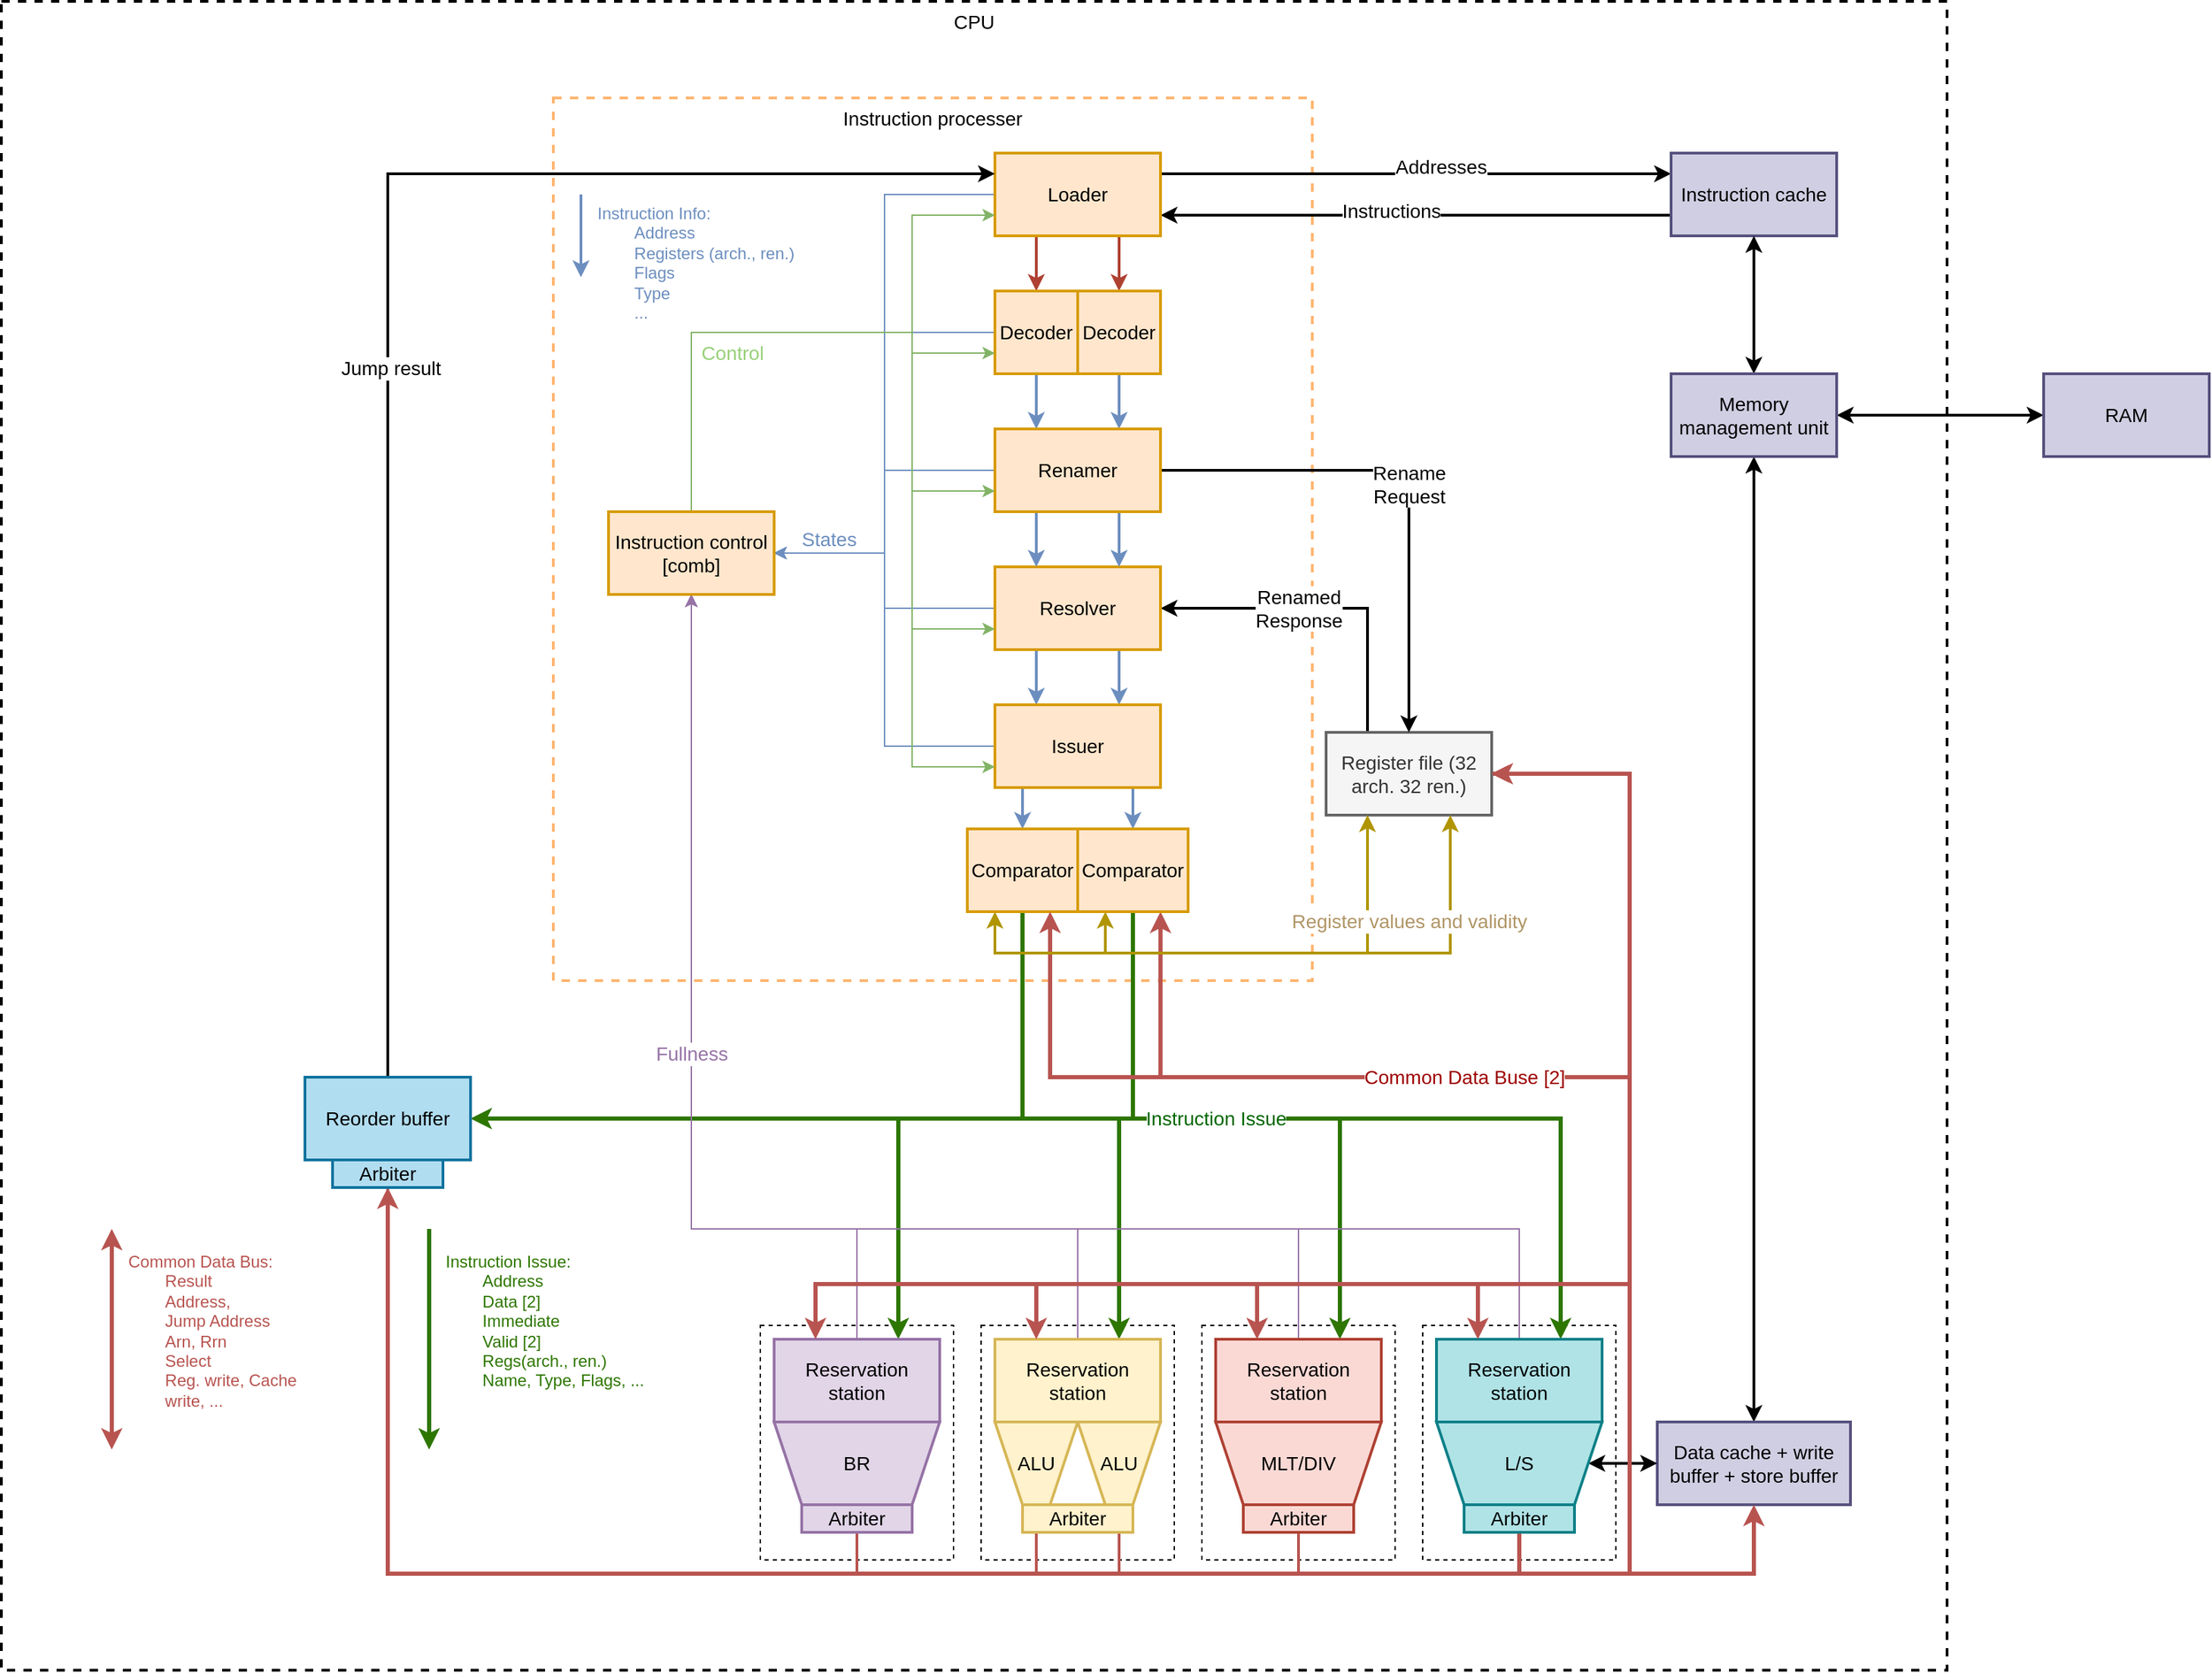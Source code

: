 <mxfile version="24.7.17">
  <diagram name="Page-1" id="jCOoQlf_-H1OvfI_m8Ck">
    <mxGraphModel dx="3203" dy="2453" grid="1" gridSize="10" guides="1" tooltips="1" connect="1" arrows="1" fold="1" page="1" pageScale="1" pageWidth="850" pageHeight="1100" math="0" shadow="0">
      <root>
        <mxCell id="0" />
        <mxCell id="1" parent="0" />
        <mxCell id="X1CAZrHg3oSwuM8D-R19-3" value="CPU" style="rounded=0;whiteSpace=wrap;html=1;dashed=1;verticalAlign=top;align=center;horizontal=1;fontSize=14;fontStyle=0;movable=0;resizable=0;rotatable=0;deletable=0;editable=0;locked=1;connectable=0;strokeWidth=2;" parent="1" vertex="1">
          <mxGeometry x="-400" y="-50" width="1410" height="1210" as="geometry" />
        </mxCell>
        <mxCell id="Q_FoPeRNUOorXx9U4-rW-7" style="edgeStyle=orthogonalEdgeStyle;rounded=0;orthogonalLoop=1;jettySize=auto;html=1;exitX=0;exitY=0.75;exitDx=0;exitDy=0;entryX=1;entryY=0.75;entryDx=0;entryDy=0;fontSize=14;strokeWidth=2;" parent="1" source="Q_FoPeRNUOorXx9U4-rW-1" target="Q_FoPeRNUOorXx9U4-rW-2" edge="1">
          <mxGeometry relative="1" as="geometry" />
        </mxCell>
        <mxCell id="X1CAZrHg3oSwuM8D-R19-1" value="&lt;font style=&quot;font-size: 14px;&quot;&gt;Instructions&lt;/font&gt;" style="edgeLabel;html=1;align=center;verticalAlign=middle;resizable=0;points=[];" parent="Q_FoPeRNUOorXx9U4-rW-7" vertex="1" connectable="0">
          <mxGeometry x="0.15" y="-3" relative="1" as="geometry">
            <mxPoint x="9" as="offset" />
          </mxGeometry>
        </mxCell>
        <mxCell id="z0uz1GrBiMd9gZm8dgzP-21" value="" style="rounded=0;whiteSpace=wrap;html=1;fillColor=none;dashed=1;verticalAlign=bottom;align=center;horizontal=1;fontSize=14;fontStyle=0;" parent="1" vertex="1">
          <mxGeometry x="630" y="910" width="140" height="170" as="geometry" />
        </mxCell>
        <mxCell id="z0uz1GrBiMd9gZm8dgzP-20" value="" style="rounded=0;whiteSpace=wrap;html=1;fillColor=none;dashed=1;verticalAlign=bottom;align=center;horizontal=1;fontSize=14;fontStyle=0;" parent="1" vertex="1">
          <mxGeometry x="470" y="910" width="140" height="170" as="geometry" />
        </mxCell>
        <mxCell id="z0uz1GrBiMd9gZm8dgzP-19" value="" style="rounded=0;whiteSpace=wrap;html=1;fillColor=none;dashed=1;verticalAlign=bottom;align=center;horizontal=1;fontSize=14;fontStyle=0;" parent="1" vertex="1">
          <mxGeometry x="310" y="910" width="140" height="170" as="geometry" />
        </mxCell>
        <mxCell id="z0uz1GrBiMd9gZm8dgzP-17" value="" style="rounded=0;whiteSpace=wrap;html=1;fillColor=none;dashed=1;verticalAlign=bottom;align=center;horizontal=1;fontSize=14;fontStyle=0;" parent="1" vertex="1">
          <mxGeometry x="150" y="910" width="140" height="170" as="geometry" />
        </mxCell>
        <mxCell id="f3FpyE6ONrH-SxPNR19--1" value="Instruction processer" style="rounded=0;whiteSpace=wrap;html=1;fillColor=none;dashed=1;verticalAlign=top;align=center;horizontal=1;fontSize=14;fontStyle=0;movable=1;resizable=1;rotatable=1;deletable=1;editable=1;locked=0;connectable=1;strokeWidth=2;strokeColor=#FFB570;" parent="1" vertex="1">
          <mxGeometry y="20" width="550" height="640" as="geometry" />
        </mxCell>
        <mxCell id="Q_FoPeRNUOorXx9U4-rW-6" style="edgeStyle=orthogonalEdgeStyle;rounded=0;orthogonalLoop=1;jettySize=auto;html=1;exitX=0;exitY=0.25;exitDx=0;exitDy=0;entryX=1;entryY=0.25;entryDx=0;entryDy=0;fontSize=14;strokeWidth=2;startArrow=classic;startFill=1;endArrow=none;endFill=0;" parent="1" source="Q_FoPeRNUOorXx9U4-rW-1" target="Q_FoPeRNUOorXx9U4-rW-2" edge="1">
          <mxGeometry relative="1" as="geometry" />
        </mxCell>
        <mxCell id="z0uz1GrBiMd9gZm8dgzP-27" value="&lt;font style=&quot;font-size: 14px;&quot;&gt;Addresses&lt;br&gt;&lt;/font&gt;" style="edgeLabel;html=1;align=center;verticalAlign=middle;resizable=0;points=[];rotation=0;" parent="Q_FoPeRNUOorXx9U4-rW-6" vertex="1" connectable="0">
          <mxGeometry x="-0.139" y="-3" relative="1" as="geometry">
            <mxPoint x="-8" y="-2" as="offset" />
          </mxGeometry>
        </mxCell>
        <mxCell id="Q_FoPeRNUOorXx9U4-rW-1" value="Instruction cache" style="rounded=0;whiteSpace=wrap;html=1;fontSize=14;strokeWidth=2;fillColor=#d0cee2;strokeColor=#56517e;" parent="1" vertex="1">
          <mxGeometry x="810" y="60" width="120" height="60" as="geometry" />
        </mxCell>
        <mxCell id="Q_FoPeRNUOorXx9U4-rW-8" style="edgeStyle=orthogonalEdgeStyle;rounded=0;orthogonalLoop=1;jettySize=auto;html=1;exitX=0.25;exitY=1;exitDx=0;exitDy=0;entryX=0.5;entryY=0;entryDx=0;entryDy=0;fontSize=14;strokeWidth=2;fillColor=#fad9d5;strokeColor=#ae4132;" parent="1" source="Q_FoPeRNUOorXx9U4-rW-2" target="Q_FoPeRNUOorXx9U4-rW-4" edge="1">
          <mxGeometry relative="1" as="geometry" />
        </mxCell>
        <mxCell id="Q_FoPeRNUOorXx9U4-rW-9" style="edgeStyle=orthogonalEdgeStyle;rounded=0;orthogonalLoop=1;jettySize=auto;html=1;exitX=0.75;exitY=1;exitDx=0;exitDy=0;entryX=0.5;entryY=0;entryDx=0;entryDy=0;fontSize=14;strokeWidth=2;fillColor=#fad9d5;strokeColor=#ae4132;" parent="1" source="Q_FoPeRNUOorXx9U4-rW-2" target="z0uz1GrBiMd9gZm8dgzP-1" edge="1">
          <mxGeometry relative="1" as="geometry" />
        </mxCell>
        <mxCell id="JZWySIUk3ioKt5Emcw-b-35" style="edgeStyle=orthogonalEdgeStyle;rounded=0;orthogonalLoop=1;jettySize=auto;html=1;exitX=0;exitY=0.5;exitDx=0;exitDy=0;entryX=1;entryY=0.5;entryDx=0;entryDy=0;fillColor=#dae8fc;strokeColor=#6c8ebf;" parent="1" source="Q_FoPeRNUOorXx9U4-rW-2" target="JZWySIUk3ioKt5Emcw-b-28" edge="1">
          <mxGeometry relative="1" as="geometry" />
        </mxCell>
        <mxCell id="Q_FoPeRNUOorXx9U4-rW-2" value="Loader" style="rounded=0;whiteSpace=wrap;html=1;fontSize=14;strokeWidth=2;fillColor=#ffe6cc;strokeColor=#d79b00;" parent="1" vertex="1">
          <mxGeometry x="320" y="60" width="120" height="60" as="geometry" />
        </mxCell>
        <mxCell id="z0uz1GrBiMd9gZm8dgzP-5" style="edgeStyle=orthogonalEdgeStyle;rounded=0;orthogonalLoop=1;jettySize=auto;html=1;exitX=1;exitY=0.5;exitDx=0;exitDy=0;entryX=0.75;entryY=1;entryDx=0;entryDy=0;fillColor=#f8cecc;strokeColor=#b85450;strokeWidth=3;" parent="1" source="Q_FoPeRNUOorXx9U4-rW-3" target="z0uz1GrBiMd9gZm8dgzP-2" edge="1">
          <mxGeometry relative="1" as="geometry">
            <Array as="points">
              <mxPoint x="780" y="510" />
              <mxPoint x="780" y="730" />
              <mxPoint x="440" y="730" />
            </Array>
          </mxGeometry>
        </mxCell>
        <mxCell id="emWQ40Shi8Dowq3C1I2y-4" style="edgeStyle=orthogonalEdgeStyle;rounded=0;orthogonalLoop=1;jettySize=auto;html=1;exitX=0.25;exitY=0;exitDx=0;exitDy=0;entryX=1;entryY=0.5;entryDx=0;entryDy=0;strokeWidth=2;" parent="1" source="Q_FoPeRNUOorXx9U4-rW-3" target="Q_FoPeRNUOorXx9U4-rW-5" edge="1">
          <mxGeometry relative="1" as="geometry" />
        </mxCell>
        <mxCell id="emWQ40Shi8Dowq3C1I2y-6" value="&lt;font style=&quot;font-size: 14px;&quot;&gt;Renamed&lt;/font&gt;&lt;div&gt;&lt;font style=&quot;font-size: 14px;&quot;&gt;Response&lt;/font&gt;&lt;/div&gt;" style="edgeLabel;html=1;align=center;verticalAlign=middle;resizable=0;points=[];" parent="emWQ40Shi8Dowq3C1I2y-4" vertex="1" connectable="0">
          <mxGeometry x="0.15" y="-4" relative="1" as="geometry">
            <mxPoint x="-2" y="4" as="offset" />
          </mxGeometry>
        </mxCell>
        <mxCell id="Q_FoPeRNUOorXx9U4-rW-3" value="Register file (32 arch. 32 ren.)" style="rounded=0;whiteSpace=wrap;html=1;fontSize=14;strokeWidth=2;fillColor=#f5f5f5;fontColor=#333333;strokeColor=#666666;" parent="1" vertex="1">
          <mxGeometry x="560" y="480" width="120" height="60" as="geometry" />
        </mxCell>
        <mxCell id="Q_FoPeRNUOorXx9U4-rW-10" style="edgeStyle=orthogonalEdgeStyle;rounded=0;orthogonalLoop=1;jettySize=auto;html=1;exitX=0.5;exitY=1;exitDx=0;exitDy=0;entryX=0.25;entryY=0;entryDx=0;entryDy=0;fontSize=14;strokeWidth=2;fillColor=#dae8fc;strokeColor=#6c8ebf;" parent="1" source="Q_FoPeRNUOorXx9U4-rW-4" target="emWQ40Shi8Dowq3C1I2y-1" edge="1">
          <mxGeometry relative="1" as="geometry" />
        </mxCell>
        <mxCell id="Q_FoPeRNUOorXx9U4-rW-11" style="edgeStyle=orthogonalEdgeStyle;rounded=0;orthogonalLoop=1;jettySize=auto;html=1;exitX=0.5;exitY=1;exitDx=0;exitDy=0;entryX=0.75;entryY=0;entryDx=0;entryDy=0;fontSize=14;strokeWidth=2;fillColor=#dae8fc;strokeColor=#6c8ebf;" parent="1" source="z0uz1GrBiMd9gZm8dgzP-1" target="emWQ40Shi8Dowq3C1I2y-1" edge="1">
          <mxGeometry relative="1" as="geometry" />
        </mxCell>
        <mxCell id="JZWySIUk3ioKt5Emcw-b-34" style="edgeStyle=orthogonalEdgeStyle;rounded=0;orthogonalLoop=1;jettySize=auto;html=1;exitX=0;exitY=0.5;exitDx=0;exitDy=0;entryX=1;entryY=0.5;entryDx=0;entryDy=0;fillColor=#dae8fc;strokeColor=#6c8ebf;" parent="1" source="Q_FoPeRNUOorXx9U4-rW-4" target="JZWySIUk3ioKt5Emcw-b-28" edge="1">
          <mxGeometry relative="1" as="geometry" />
        </mxCell>
        <mxCell id="Q_FoPeRNUOorXx9U4-rW-4" value="Decoder" style="rounded=0;whiteSpace=wrap;html=1;fontSize=14;strokeWidth=2;fillColor=#ffe6cc;strokeColor=#d79b00;" parent="1" vertex="1">
          <mxGeometry x="320" y="160" width="60" height="60" as="geometry" />
        </mxCell>
        <mxCell id="Q_FoPeRNUOorXx9U4-rW-13" style="edgeStyle=orthogonalEdgeStyle;rounded=0;orthogonalLoop=1;jettySize=auto;html=1;exitX=0.25;exitY=1;exitDx=0;exitDy=0;entryX=0.25;entryY=0;entryDx=0;entryDy=0;fontSize=14;strokeWidth=2;fillColor=#dae8fc;strokeColor=#6c8ebf;" parent="1" source="Q_FoPeRNUOorXx9U4-rW-5" target="Q_FoPeRNUOorXx9U4-rW-12" edge="1">
          <mxGeometry relative="1" as="geometry" />
        </mxCell>
        <mxCell id="Q_FoPeRNUOorXx9U4-rW-14" style="edgeStyle=orthogonalEdgeStyle;rounded=0;orthogonalLoop=1;jettySize=auto;html=1;exitX=0.75;exitY=1;exitDx=0;exitDy=0;entryX=0.75;entryY=0;entryDx=0;entryDy=0;fontSize=14;strokeWidth=2;fillColor=#dae8fc;strokeColor=#6c8ebf;" parent="1" source="Q_FoPeRNUOorXx9U4-rW-5" target="Q_FoPeRNUOorXx9U4-rW-12" edge="1">
          <mxGeometry relative="1" as="geometry" />
        </mxCell>
        <mxCell id="Q_FoPeRNUOorXx9U4-rW-17" value="Rename&lt;div&gt;Request&lt;/div&gt;" style="edgeStyle=orthogonalEdgeStyle;rounded=0;orthogonalLoop=1;jettySize=auto;html=1;exitX=1;exitY=0.5;exitDx=0;exitDy=0;entryX=0.5;entryY=0;entryDx=0;entryDy=0;startArrow=none;startFill=0;fontSize=14;strokeWidth=2;" parent="1" source="emWQ40Shi8Dowq3C1I2y-1" target="Q_FoPeRNUOorXx9U4-rW-3" edge="1">
          <mxGeometry x="0.027" relative="1" as="geometry">
            <Array as="points">
              <mxPoint x="620" y="290" />
            </Array>
            <mxPoint as="offset" />
          </mxGeometry>
        </mxCell>
        <mxCell id="JZWySIUk3ioKt5Emcw-b-32" style="edgeStyle=orthogonalEdgeStyle;rounded=0;orthogonalLoop=1;jettySize=auto;html=1;exitX=0;exitY=0.5;exitDx=0;exitDy=0;fillColor=#dae8fc;strokeColor=#6c8ebf;" parent="1" source="Q_FoPeRNUOorXx9U4-rW-5" target="JZWySIUk3ioKt5Emcw-b-28" edge="1">
          <mxGeometry relative="1" as="geometry" />
        </mxCell>
        <mxCell id="Q_FoPeRNUOorXx9U4-rW-5" value="Resolver" style="rounded=0;whiteSpace=wrap;html=1;fontSize=14;strokeWidth=2;fillColor=#ffe6cc;strokeColor=#d79b00;" parent="1" vertex="1">
          <mxGeometry x="320" y="360" width="120" height="60" as="geometry" />
        </mxCell>
        <mxCell id="Q_FoPeRNUOorXx9U4-rW-66" value="" style="edgeStyle=orthogonalEdgeStyle;rounded=0;orthogonalLoop=1;jettySize=auto;html=1;exitX=0.5;exitY=1;exitDx=0;exitDy=0;entryX=1;entryY=0.5;entryDx=0;entryDy=0;fontSize=14;fillColor=#60a917;strokeColor=#2D7600;strokeWidth=3;" parent="1" source="z0uz1GrBiMd9gZm8dgzP-2" target="Q_FoPeRNUOorXx9U4-rW-54" edge="1">
          <mxGeometry x="-0.36" y="-5" relative="1" as="geometry">
            <mxPoint as="offset" />
          </mxGeometry>
        </mxCell>
        <mxCell id="z0uz1GrBiMd9gZm8dgzP-7" style="edgeStyle=orthogonalEdgeStyle;rounded=0;orthogonalLoop=1;jettySize=auto;html=1;exitX=0.25;exitY=1;exitDx=0;exitDy=0;entryX=0.5;entryY=0;entryDx=0;entryDy=0;strokeWidth=2;fillColor=#dae8fc;strokeColor=#6c8ebf;" parent="1" source="Q_FoPeRNUOorXx9U4-rW-12" target="Q_FoPeRNUOorXx9U4-rW-19" edge="1">
          <mxGeometry relative="1" as="geometry" />
        </mxCell>
        <mxCell id="z0uz1GrBiMd9gZm8dgzP-8" style="edgeStyle=orthogonalEdgeStyle;rounded=0;orthogonalLoop=1;jettySize=auto;html=1;exitX=0.75;exitY=1;exitDx=0;exitDy=0;entryX=0.5;entryY=0;entryDx=0;entryDy=0;strokeWidth=2;fillColor=#dae8fc;strokeColor=#6c8ebf;" parent="1" source="Q_FoPeRNUOorXx9U4-rW-12" target="z0uz1GrBiMd9gZm8dgzP-2" edge="1">
          <mxGeometry relative="1" as="geometry" />
        </mxCell>
        <mxCell id="JZWySIUk3ioKt5Emcw-b-31" style="edgeStyle=orthogonalEdgeStyle;rounded=0;orthogonalLoop=1;jettySize=auto;html=1;exitX=0;exitY=0.5;exitDx=0;exitDy=0;entryX=1;entryY=0.5;entryDx=0;entryDy=0;fillColor=#dae8fc;strokeColor=#6c8ebf;" parent="1" source="Q_FoPeRNUOorXx9U4-rW-12" target="JZWySIUk3ioKt5Emcw-b-28" edge="1">
          <mxGeometry relative="1" as="geometry" />
        </mxCell>
        <mxCell id="Q_FoPeRNUOorXx9U4-rW-12" value="Issuer" style="rounded=0;whiteSpace=wrap;html=1;fontSize=14;strokeWidth=2;fillColor=#ffe6cc;strokeColor=#d79b00;" parent="1" vertex="1">
          <mxGeometry x="320" y="460" width="120" height="60" as="geometry" />
        </mxCell>
        <mxCell id="Q_FoPeRNUOorXx9U4-rW-72" style="edgeStyle=orthogonalEdgeStyle;rounded=0;orthogonalLoop=1;jettySize=auto;html=1;exitX=0.5;exitY=1;exitDx=0;exitDy=0;entryX=0.75;entryY=0;entryDx=0;entryDy=0;fontSize=14;fillColor=#60a917;strokeColor=#2D7600;strokeWidth=3;" parent="1" source="Q_FoPeRNUOorXx9U4-rW-19" target="Q_FoPeRNUOorXx9U4-rW-44" edge="1">
          <mxGeometry relative="1" as="geometry">
            <mxPoint x="620" y="820" as="targetPoint" />
            <Array as="points">
              <mxPoint x="340" y="760" />
              <mxPoint x="250" y="760" />
            </Array>
          </mxGeometry>
        </mxCell>
        <mxCell id="GmQ7RKNotj_8Ux0FMGqA-2" value="" style="edgeStyle=orthogonalEdgeStyle;rounded=0;orthogonalLoop=1;jettySize=auto;html=1;exitX=0.5;exitY=1;exitDx=0;exitDy=0;entryX=0.75;entryY=0;entryDx=0;entryDy=0;fontSize=14;fillColor=#60a917;strokeColor=#2D7600;strokeWidth=3;" parent="1" source="Q_FoPeRNUOorXx9U4-rW-19" target="Q_FoPeRNUOorXx9U4-rW-45" edge="1">
          <mxGeometry relative="1" as="geometry">
            <Array as="points">
              <mxPoint x="340" y="760" />
              <mxPoint x="410" y="760" />
            </Array>
          </mxGeometry>
        </mxCell>
        <mxCell id="GmQ7RKNotj_8Ux0FMGqA-3" style="edgeStyle=orthogonalEdgeStyle;rounded=0;orthogonalLoop=1;jettySize=auto;html=1;exitX=0.5;exitY=1;exitDx=0;exitDy=0;entryX=0.75;entryY=0;entryDx=0;entryDy=0;fontSize=14;fillColor=#60a917;strokeColor=#2D7600;strokeWidth=3;" parent="1" source="Q_FoPeRNUOorXx9U4-rW-19" target="Q_FoPeRNUOorXx9U4-rW-46" edge="1">
          <mxGeometry relative="1" as="geometry">
            <Array as="points">
              <mxPoint x="340" y="760" />
              <mxPoint x="570" y="760" />
            </Array>
          </mxGeometry>
        </mxCell>
        <mxCell id="GmQ7RKNotj_8Ux0FMGqA-4" style="edgeStyle=orthogonalEdgeStyle;rounded=0;orthogonalLoop=1;jettySize=auto;html=1;exitX=0.5;exitY=1;exitDx=0;exitDy=0;entryX=0.75;entryY=0;entryDx=0;entryDy=0;fontSize=14;fillColor=#60a917;strokeColor=#2D7600;strokeWidth=3;" parent="1" source="Q_FoPeRNUOorXx9U4-rW-19" target="Q_FoPeRNUOorXx9U4-rW-47" edge="1">
          <mxGeometry relative="1" as="geometry">
            <Array as="points">
              <mxPoint x="340" y="760" />
              <mxPoint x="730" y="760" />
            </Array>
          </mxGeometry>
        </mxCell>
        <mxCell id="z0uz1GrBiMd9gZm8dgzP-15" value="&lt;font color=&quot;#006600&quot; style=&quot;font-size: 14px;&quot;&gt;Instruction Issue&lt;/font&gt;" style="edgeLabel;html=1;align=center;verticalAlign=middle;resizable=0;points=[];rounded=0;" parent="GmQ7RKNotj_8Ux0FMGqA-4" vertex="1" connectable="0">
          <mxGeometry x="-0.198" y="-1" relative="1" as="geometry">
            <mxPoint x="9" y="-1" as="offset" />
          </mxGeometry>
        </mxCell>
        <mxCell id="Q_FoPeRNUOorXx9U4-rW-19" value="&lt;div style=&quot;font-size: 14px;&quot;&gt;Com&lt;span style=&quot;background-color: initial;&quot;&gt;parator&lt;/span&gt;&lt;/div&gt;" style="rounded=0;whiteSpace=wrap;html=1;fontSize=14;strokeWidth=2;fillColor=#ffe6cc;strokeColor=#d79b00;" parent="1" vertex="1">
          <mxGeometry x="300" y="550" width="80" height="60" as="geometry" />
        </mxCell>
        <mxCell id="Q_FoPeRNUOorXx9U4-rW-35" value="" style="edgeStyle=orthogonalEdgeStyle;rounded=0;orthogonalLoop=1;jettySize=auto;html=1;exitX=0.5;exitY=0;exitDx=0;exitDy=0;entryX=0.5;entryY=1;entryDx=0;entryDy=0;fontSize=14;strokeWidth=2;startArrow=classic;startFill=1;" parent="1" source="Q_FoPeRNUOorXx9U4-rW-34" target="Q_FoPeRNUOorXx9U4-rW-1" edge="1">
          <mxGeometry relative="1" as="geometry" />
        </mxCell>
        <mxCell id="Q_FoPeRNUOorXx9U4-rW-37" value="" style="edgeStyle=orthogonalEdgeStyle;rounded=0;orthogonalLoop=1;jettySize=auto;html=1;exitX=0.5;exitY=1;exitDx=0;exitDy=0;entryX=0.5;entryY=0;entryDx=0;entryDy=0;fontSize=14;strokeWidth=2;startArrow=classic;startFill=1;" parent="1" source="Q_FoPeRNUOorXx9U4-rW-34" target="Q_FoPeRNUOorXx9U4-rW-36" edge="1">
          <mxGeometry relative="1" as="geometry">
            <mxPoint as="offset" />
            <Array as="points">
              <mxPoint x="870" y="310" />
              <mxPoint x="870" y="310" />
            </Array>
          </mxGeometry>
        </mxCell>
        <mxCell id="Q_FoPeRNUOorXx9U4-rW-41" value="" style="edgeStyle=orthogonalEdgeStyle;rounded=0;orthogonalLoop=1;jettySize=auto;html=1;entryX=0;entryY=0.5;entryDx=0;entryDy=0;startArrow=classic;startFill=1;fontSize=14;strokeWidth=2;" parent="1" source="Q_FoPeRNUOorXx9U4-rW-34" target="Q_FoPeRNUOorXx9U4-rW-38" edge="1">
          <mxGeometry relative="1" as="geometry" />
        </mxCell>
        <mxCell id="Q_FoPeRNUOorXx9U4-rW-34" value="Memory management unit" style="rounded=0;whiteSpace=wrap;html=1;fontSize=14;strokeWidth=2;fillColor=#d0cee2;strokeColor=#56517e;" parent="1" vertex="1">
          <mxGeometry x="810" y="220" width="120" height="60" as="geometry" />
        </mxCell>
        <mxCell id="Q_FoPeRNUOorXx9U4-rW-36" value="Data cache + write buffer + store buffer" style="whiteSpace=wrap;html=1;fontSize=14;strokeWidth=2;fillColor=#d0cee2;strokeColor=#56517e;rounded=0;" parent="1" vertex="1">
          <mxGeometry x="800" y="980" width="140" height="60" as="geometry" />
        </mxCell>
        <mxCell id="Q_FoPeRNUOorXx9U4-rW-38" value="RAM" style="rounded=0;whiteSpace=wrap;html=1;fontSize=14;strokeWidth=2;fillColor=#d0cee2;strokeColor=#56517e;" parent="1" vertex="1">
          <mxGeometry x="1080" y="220" width="120" height="60" as="geometry" />
        </mxCell>
        <mxCell id="e9SP_RbjTDH4jT-ByEQh-3" style="edgeStyle=orthogonalEdgeStyle;rounded=0;orthogonalLoop=1;jettySize=auto;html=1;exitX=0.5;exitY=0;exitDx=0;exitDy=0;fillColor=#e1d5e7;strokeColor=#9673a6;strokeWidth=1;" parent="1" source="Q_FoPeRNUOorXx9U4-rW-44" target="JZWySIUk3ioKt5Emcw-b-28" edge="1">
          <mxGeometry relative="1" as="geometry">
            <Array as="points">
              <mxPoint x="220" y="840" />
              <mxPoint x="100" y="840" />
            </Array>
          </mxGeometry>
        </mxCell>
        <mxCell id="Q_FoPeRNUOorXx9U4-rW-44" value="Reservation station" style="rounded=0;whiteSpace=wrap;html=1;fontSize=14;strokeWidth=2;fillColor=#e1d5e7;strokeColor=#9673a6;" parent="1" vertex="1">
          <mxGeometry x="160" y="920" width="120" height="60" as="geometry" />
        </mxCell>
        <mxCell id="e9SP_RbjTDH4jT-ByEQh-4" style="edgeStyle=orthogonalEdgeStyle;rounded=0;orthogonalLoop=1;jettySize=auto;html=1;exitX=0.5;exitY=0;exitDx=0;exitDy=0;entryX=0.5;entryY=1;entryDx=0;entryDy=0;fillColor=#e1d5e7;strokeColor=#9673a6;strokeWidth=1;" parent="1" source="Q_FoPeRNUOorXx9U4-rW-45" target="JZWySIUk3ioKt5Emcw-b-28" edge="1">
          <mxGeometry relative="1" as="geometry">
            <Array as="points">
              <mxPoint x="380" y="840" />
              <mxPoint x="100" y="840" />
            </Array>
          </mxGeometry>
        </mxCell>
        <mxCell id="Q_FoPeRNUOorXx9U4-rW-45" value="Reservation station" style="rounded=0;whiteSpace=wrap;html=1;fontSize=14;strokeWidth=2;fillColor=#fff2cc;strokeColor=#d6b656;" parent="1" vertex="1">
          <mxGeometry x="320" y="920" width="120" height="60" as="geometry" />
        </mxCell>
        <mxCell id="e9SP_RbjTDH4jT-ByEQh-5" style="edgeStyle=orthogonalEdgeStyle;rounded=0;orthogonalLoop=1;jettySize=auto;html=1;exitX=0.5;exitY=0;exitDx=0;exitDy=0;entryX=0.5;entryY=1;entryDx=0;entryDy=0;fillColor=#e1d5e7;strokeColor=#9673a6;strokeWidth=1;" parent="1" source="Q_FoPeRNUOorXx9U4-rW-46" target="JZWySIUk3ioKt5Emcw-b-28" edge="1">
          <mxGeometry relative="1" as="geometry">
            <Array as="points">
              <mxPoint x="540" y="840" />
              <mxPoint x="100" y="840" />
            </Array>
          </mxGeometry>
        </mxCell>
        <mxCell id="Q_FoPeRNUOorXx9U4-rW-46" value="Reservation station" style="rounded=0;whiteSpace=wrap;html=1;fontSize=14;strokeWidth=2;fillColor=#fad9d5;strokeColor=#ae4132;" parent="1" vertex="1">
          <mxGeometry x="480" y="920" width="120" height="60" as="geometry" />
        </mxCell>
        <mxCell id="e9SP_RbjTDH4jT-ByEQh-6" value="&lt;font color=&quot;#9673a6&quot;&gt;Fullness&lt;/font&gt;" style="edgeStyle=orthogonalEdgeStyle;rounded=0;orthogonalLoop=1;jettySize=auto;html=1;exitX=0.5;exitY=0;exitDx=0;exitDy=0;fontSize=14;fillColor=#e1d5e7;strokeColor=#9673a6;strokeWidth=1;" parent="1" source="Q_FoPeRNUOorXx9U4-rW-47" target="JZWySIUk3ioKt5Emcw-b-28" edge="1">
          <mxGeometry x="0.417" relative="1" as="geometry">
            <mxPoint as="offset" />
            <Array as="points">
              <mxPoint x="700" y="840" />
              <mxPoint x="100" y="840" />
            </Array>
          </mxGeometry>
        </mxCell>
        <mxCell id="Q_FoPeRNUOorXx9U4-rW-47" value="Reservation station" style="rounded=0;whiteSpace=wrap;html=1;fontSize=14;strokeWidth=2;fillColor=#b0e3e6;strokeColor=#0e8088;" parent="1" vertex="1">
          <mxGeometry x="640" y="920" width="120" height="60" as="geometry" />
        </mxCell>
        <mxCell id="GmQ7RKNotj_8Ux0FMGqA-9" style="edgeStyle=orthogonalEdgeStyle;rounded=0;orthogonalLoop=1;jettySize=auto;html=1;exitX=0.5;exitY=1;exitDx=0;exitDy=0;entryX=1;entryY=0.5;entryDx=0;entryDy=0;fontSize=14;strokeWidth=2;fillColor=#f8cecc;strokeColor=#b85450;" parent="1" source="Q_FoPeRNUOorXx9U4-rW-48" target="Q_FoPeRNUOorXx9U4-rW-3" edge="1">
          <mxGeometry relative="1" as="geometry">
            <Array as="points">
              <mxPoint x="220" y="1090" />
              <mxPoint x="780" y="1090" />
              <mxPoint x="780" y="510" />
            </Array>
          </mxGeometry>
        </mxCell>
        <mxCell id="GmQ7RKNotj_8Ux0FMGqA-10" style="edgeStyle=orthogonalEdgeStyle;rounded=0;orthogonalLoop=1;jettySize=auto;html=1;exitX=0.5;exitY=1;exitDx=0;exitDy=0;entryX=0.5;entryY=1;entryDx=0;entryDy=0;fontSize=14;fillColor=#f8cecc;strokeColor=#b85450;strokeWidth=2;" parent="1" source="Q_FoPeRNUOorXx9U4-rW-48" target="Q_FoPeRNUOorXx9U4-rW-54" edge="1">
          <mxGeometry relative="1" as="geometry">
            <Array as="points">
              <mxPoint x="220" y="1090" />
              <mxPoint x="-120" y="1090" />
              <mxPoint x="-120" y="790" />
            </Array>
          </mxGeometry>
        </mxCell>
        <mxCell id="Q_FoPeRNUOorXx9U4-rW-48" value="BR" style="shape=trapezoid;perimeter=trapezoidPerimeter;whiteSpace=wrap;html=1;fixedSize=1;flipV=1;fontSize=14;strokeWidth=2;fillColor=#e1d5e7;strokeColor=#9673a6;rounded=0;" parent="1" vertex="1">
          <mxGeometry x="160" y="980" width="120" height="60" as="geometry" />
        </mxCell>
        <mxCell id="GmQ7RKNotj_8Ux0FMGqA-8" style="edgeStyle=orthogonalEdgeStyle;rounded=0;orthogonalLoop=1;jettySize=auto;html=1;exitX=0.5;exitY=1;exitDx=0;exitDy=0;entryX=1;entryY=0.5;entryDx=0;entryDy=0;fontSize=14;fillColor=#f8cecc;strokeColor=#b85450;strokeWidth=2;" parent="1" source="Q_FoPeRNUOorXx9U4-rW-49" target="Q_FoPeRNUOorXx9U4-rW-3" edge="1">
          <mxGeometry relative="1" as="geometry">
            <Array as="points">
              <mxPoint x="350" y="1090" />
              <mxPoint x="780" y="1090" />
              <mxPoint x="780" y="510" />
            </Array>
          </mxGeometry>
        </mxCell>
        <mxCell id="Q_FoPeRNUOorXx9U4-rW-49" value="ALU" style="shape=trapezoid;perimeter=trapezoidPerimeter;whiteSpace=wrap;html=1;fixedSize=1;flipV=1;fontSize=14;strokeWidth=2;fillColor=#fff2cc;strokeColor=#d6b656;rounded=0;" parent="1" vertex="1">
          <mxGeometry x="320" y="980" width="60" height="60" as="geometry" />
        </mxCell>
        <mxCell id="GmQ7RKNotj_8Ux0FMGqA-7" style="edgeStyle=orthogonalEdgeStyle;rounded=0;orthogonalLoop=1;jettySize=auto;html=1;exitX=0.5;exitY=1;exitDx=0;exitDy=0;entryX=1;entryY=0.5;entryDx=0;entryDy=0;fontSize=14;fillColor=#f8cecc;strokeColor=#b85450;strokeWidth=2;" parent="1" source="Q_FoPeRNUOorXx9U4-rW-50" target="Q_FoPeRNUOorXx9U4-rW-3" edge="1">
          <mxGeometry relative="1" as="geometry">
            <Array as="points">
              <mxPoint x="410" y="1090" />
              <mxPoint x="780" y="1090" />
              <mxPoint x="780" y="510" />
            </Array>
          </mxGeometry>
        </mxCell>
        <mxCell id="Q_FoPeRNUOorXx9U4-rW-50" value="ALU" style="shape=trapezoid;perimeter=trapezoidPerimeter;whiteSpace=wrap;html=1;fixedSize=1;flipV=1;fontSize=14;strokeWidth=2;fillColor=#fff2cc;strokeColor=#d6b656;rounded=0;" parent="1" vertex="1">
          <mxGeometry x="380" y="980" width="60" height="60" as="geometry" />
        </mxCell>
        <mxCell id="GmQ7RKNotj_8Ux0FMGqA-6" style="edgeStyle=orthogonalEdgeStyle;rounded=0;orthogonalLoop=1;jettySize=auto;html=1;exitX=0.5;exitY=1;exitDx=0;exitDy=0;entryX=1;entryY=0.5;entryDx=0;entryDy=0;fontSize=14;fillColor=#f8cecc;strokeColor=#b85450;strokeWidth=2;" parent="1" source="Q_FoPeRNUOorXx9U4-rW-51" target="Q_FoPeRNUOorXx9U4-rW-3" edge="1">
          <mxGeometry relative="1" as="geometry">
            <Array as="points">
              <mxPoint x="540" y="1090" />
              <mxPoint x="780" y="1090" />
              <mxPoint x="780" y="510" />
            </Array>
          </mxGeometry>
        </mxCell>
        <mxCell id="Q_FoPeRNUOorXx9U4-rW-51" value="MLT/DIV" style="shape=trapezoid;perimeter=trapezoidPerimeter;whiteSpace=wrap;html=1;fixedSize=1;flipV=1;fontSize=14;strokeWidth=2;fillColor=#fad9d5;strokeColor=#ae4132;rounded=0;" parent="1" vertex="1">
          <mxGeometry x="480" y="980" width="120" height="60" as="geometry" />
        </mxCell>
        <mxCell id="Q_FoPeRNUOorXx9U4-rW-53" style="edgeStyle=orthogonalEdgeStyle;rounded=0;orthogonalLoop=1;jettySize=auto;html=1;exitX=1;exitY=0.5;exitDx=0;exitDy=0;entryX=0;entryY=0.5;entryDx=0;entryDy=0;startArrow=classic;startFill=1;fontSize=14;strokeWidth=2;" parent="1" source="Q_FoPeRNUOorXx9U4-rW-52" target="Q_FoPeRNUOorXx9U4-rW-36" edge="1">
          <mxGeometry relative="1" as="geometry" />
        </mxCell>
        <mxCell id="GmQ7RKNotj_8Ux0FMGqA-11" style="edgeStyle=orthogonalEdgeStyle;rounded=0;orthogonalLoop=1;jettySize=auto;html=1;exitX=0.5;exitY=1;exitDx=0;exitDy=0;entryX=0.75;entryY=1;entryDx=0;entryDy=0;fontSize=14;strokeWidth=3;fillColor=#f8cecc;strokeColor=#b85450;" parent="1" source="Q_FoPeRNUOorXx9U4-rW-52" target="Q_FoPeRNUOorXx9U4-rW-19" edge="1">
          <mxGeometry relative="1" as="geometry">
            <Array as="points">
              <mxPoint x="700" y="1090" />
              <mxPoint x="780" y="1090" />
              <mxPoint x="780" y="730" />
              <mxPoint x="360" y="730" />
            </Array>
          </mxGeometry>
        </mxCell>
        <mxCell id="e9SP_RbjTDH4jT-ByEQh-7" style="edgeStyle=orthogonalEdgeStyle;rounded=0;orthogonalLoop=1;jettySize=auto;html=1;exitX=0.5;exitY=1;exitDx=0;exitDy=0;entryX=0.25;entryY=0;entryDx=0;entryDy=0;fillColor=#f8cecc;strokeColor=#b85450;strokeWidth=3;" parent="1" source="Q_FoPeRNUOorXx9U4-rW-52" target="Q_FoPeRNUOorXx9U4-rW-47" edge="1">
          <mxGeometry relative="1" as="geometry">
            <Array as="points">
              <mxPoint x="700" y="1090" />
              <mxPoint x="780" y="1090" />
              <mxPoint x="780" y="880" />
              <mxPoint x="670" y="880" />
            </Array>
          </mxGeometry>
        </mxCell>
        <mxCell id="e9SP_RbjTDH4jT-ByEQh-8" style="edgeStyle=orthogonalEdgeStyle;rounded=0;orthogonalLoop=1;jettySize=auto;html=1;exitX=0.5;exitY=1;exitDx=0;exitDy=0;entryX=0.25;entryY=0;entryDx=0;entryDy=0;fillColor=#f8cecc;strokeColor=#b85450;strokeWidth=3;" parent="1" source="Q_FoPeRNUOorXx9U4-rW-52" target="Q_FoPeRNUOorXx9U4-rW-46" edge="1">
          <mxGeometry relative="1" as="geometry">
            <Array as="points">
              <mxPoint x="700" y="1090" />
              <mxPoint x="780" y="1090" />
              <mxPoint x="780" y="880" />
              <mxPoint x="510" y="880" />
            </Array>
          </mxGeometry>
        </mxCell>
        <mxCell id="e9SP_RbjTDH4jT-ByEQh-10" style="edgeStyle=orthogonalEdgeStyle;rounded=0;orthogonalLoop=1;jettySize=auto;html=1;exitX=0.5;exitY=1;exitDx=0;exitDy=0;entryX=0.25;entryY=0;entryDx=0;entryDy=0;fillColor=#f8cecc;strokeColor=#b85450;strokeWidth=3;" parent="1" source="Q_FoPeRNUOorXx9U4-rW-52" target="Q_FoPeRNUOorXx9U4-rW-45" edge="1">
          <mxGeometry relative="1" as="geometry">
            <Array as="points">
              <mxPoint x="700" y="1090" />
              <mxPoint x="780" y="1090" />
              <mxPoint x="780" y="880" />
              <mxPoint x="350" y="880" />
            </Array>
          </mxGeometry>
        </mxCell>
        <mxCell id="e9SP_RbjTDH4jT-ByEQh-11" style="edgeStyle=orthogonalEdgeStyle;rounded=0;orthogonalLoop=1;jettySize=auto;html=1;exitX=0.5;exitY=1;exitDx=0;exitDy=0;entryX=0.25;entryY=0;entryDx=0;entryDy=0;fillColor=#f8cecc;strokeColor=#b85450;strokeWidth=3;" parent="1" source="Q_FoPeRNUOorXx9U4-rW-52" target="Q_FoPeRNUOorXx9U4-rW-44" edge="1">
          <mxGeometry relative="1" as="geometry">
            <Array as="points">
              <mxPoint x="700" y="1090" />
              <mxPoint x="780" y="1090" />
              <mxPoint x="780" y="880" />
              <mxPoint x="190" y="880" />
            </Array>
          </mxGeometry>
        </mxCell>
        <mxCell id="Q_FoPeRNUOorXx9U4-rW-52" value="L/S" style="shape=trapezoid;perimeter=trapezoidPerimeter;whiteSpace=wrap;html=1;fixedSize=1;flipV=1;fontSize=14;strokeWidth=2;fillColor=#b0e3e6;strokeColor=#0e8088;rounded=0;" parent="1" vertex="1">
          <mxGeometry x="640" y="980" width="120" height="60" as="geometry" />
        </mxCell>
        <mxCell id="Q_FoPeRNUOorXx9U4-rW-58" style="edgeStyle=orthogonalEdgeStyle;rounded=0;orthogonalLoop=1;jettySize=auto;html=1;exitX=0.5;exitY=0;exitDx=0;exitDy=0;entryX=0;entryY=0.25;entryDx=0;entryDy=0;fontSize=14;strokeWidth=2;" parent="1" source="Q_FoPeRNUOorXx9U4-rW-54" target="Q_FoPeRNUOorXx9U4-rW-2" edge="1">
          <mxGeometry relative="1" as="geometry">
            <mxPoint x="140" y="300" as="targetPoint" />
          </mxGeometry>
        </mxCell>
        <mxCell id="z0uz1GrBiMd9gZm8dgzP-25" value="&lt;font style=&quot;font-size: 14px;&quot;&gt;J&lt;/font&gt;&lt;span style=&quot;font-size: 14px;&quot;&gt;ump result&lt;/span&gt;" style="edgeLabel;html=1;align=center;verticalAlign=middle;resizable=0;points=[];" parent="Q_FoPeRNUOorXx9U4-rW-58" vertex="1" connectable="0">
          <mxGeometry x="-0.061" y="-2" relative="1" as="geometry">
            <mxPoint as="offset" />
          </mxGeometry>
        </mxCell>
        <mxCell id="GmQ7RKNotj_8Ux0FMGqA-12" value="" style="edgeStyle=orthogonalEdgeStyle;rounded=0;orthogonalLoop=1;jettySize=auto;html=1;exitX=0.5;exitY=1;exitDx=0;exitDy=0;entryX=0.5;entryY=1;entryDx=0;entryDy=0;fontSize=14;fillColor=#f8cecc;strokeColor=#b85450;strokeWidth=3;startArrow=classic;startFill=1;" parent="1" source="z0uz1GrBiMd9gZm8dgzP-16" target="Q_FoPeRNUOorXx9U4-rW-36" edge="1">
          <mxGeometry x="-0.0" relative="1" as="geometry">
            <Array as="points">
              <mxPoint x="-120" y="1090" />
              <mxPoint x="870" y="1090" />
            </Array>
            <mxPoint x="830.0" y="970" as="targetPoint" />
            <mxPoint as="offset" />
          </mxGeometry>
        </mxCell>
        <mxCell id="Q_FoPeRNUOorXx9U4-rW-54" value="Reorder buffer" style="rounded=0;whiteSpace=wrap;html=1;fontSize=14;strokeWidth=2;fillColor=#b1ddf0;strokeColor=#10739e;" parent="1" vertex="1">
          <mxGeometry x="-180" y="730" width="120" height="60" as="geometry" />
        </mxCell>
        <mxCell id="GmQ7RKNotj_8Ux0FMGqA-5" value="Common Data Buse [2]" style="edgeStyle=orthogonalEdgeStyle;rounded=0;orthogonalLoop=1;jettySize=auto;html=1;exitX=0.5;exitY=1;exitDx=0;exitDy=0;entryX=1;entryY=0.5;entryDx=0;entryDy=0;fontSize=14;fillColor=#f8cecc;strokeColor=#b85450;strokeWidth=3;fontColor=#9E0000;" parent="1" source="z0uz1GrBiMd9gZm8dgzP-12" target="Q_FoPeRNUOorXx9U4-rW-3" edge="1">
          <mxGeometry x="0.19" y="120" relative="1" as="geometry">
            <Array as="points">
              <mxPoint x="700" y="1090" />
              <mxPoint x="780" y="1090" />
              <mxPoint x="780" y="510" />
            </Array>
            <mxPoint as="offset" />
          </mxGeometry>
        </mxCell>
        <mxCell id="z0uz1GrBiMd9gZm8dgzP-3" style="edgeStyle=orthogonalEdgeStyle;rounded=0;orthogonalLoop=1;jettySize=auto;html=1;exitX=0.25;exitY=1;exitDx=0;exitDy=0;entryX=0.25;entryY=1;entryDx=0;entryDy=0;strokeWidth=2;startArrow=classic;startFill=1;fillColor=#e3c800;strokeColor=#B09500;" parent="1" source="z0uz1GrBiMd9gZm8dgzP-2" target="Q_FoPeRNUOorXx9U4-rW-3" edge="1">
          <mxGeometry relative="1" as="geometry">
            <Array as="points">
              <mxPoint x="400" y="640" />
              <mxPoint x="590" y="640" />
            </Array>
          </mxGeometry>
        </mxCell>
        <mxCell id="z0uz1GrBiMd9gZm8dgzP-1" value="Decoder" style="rounded=0;whiteSpace=wrap;html=1;fontSize=14;strokeWidth=2;fillColor=#ffe6cc;strokeColor=#d79b00;" parent="1" vertex="1">
          <mxGeometry x="380" y="160" width="60" height="60" as="geometry" />
        </mxCell>
        <mxCell id="z0uz1GrBiMd9gZm8dgzP-2" value="&lt;div style=&quot;font-size: 14px;&quot;&gt;Com&lt;span style=&quot;background-color: initial;&quot;&gt;parator&lt;/span&gt;&lt;/div&gt;" style="rounded=0;whiteSpace=wrap;html=1;fontSize=14;strokeWidth=2;fillColor=#ffe6cc;strokeColor=#d79b00;" parent="1" vertex="1">
          <mxGeometry x="380" y="550" width="80" height="60" as="geometry" />
        </mxCell>
        <mxCell id="z0uz1GrBiMd9gZm8dgzP-9" value="Arbiter" style="rounded=0;whiteSpace=wrap;html=1;fontSize=14;strokeWidth=2;fillColor=#e1d5e7;strokeColor=#9673a6;" parent="1" vertex="1">
          <mxGeometry x="180" y="1040" width="80" height="20" as="geometry" />
        </mxCell>
        <mxCell id="z0uz1GrBiMd9gZm8dgzP-10" value="Arbiter" style="rounded=0;whiteSpace=wrap;html=1;fontSize=14;strokeWidth=2;fillColor=#fff2cc;strokeColor=#d6b656;" parent="1" vertex="1">
          <mxGeometry x="340" y="1040" width="80" height="20" as="geometry" />
        </mxCell>
        <mxCell id="z0uz1GrBiMd9gZm8dgzP-11" value="Arbiter" style="rounded=0;whiteSpace=wrap;html=1;fontSize=14;strokeWidth=2;fillColor=#fad9d5;strokeColor=#ae4132;" parent="1" vertex="1">
          <mxGeometry x="500" y="1040" width="80" height="20" as="geometry" />
        </mxCell>
        <mxCell id="z0uz1GrBiMd9gZm8dgzP-12" value="Arbiter" style="rounded=0;whiteSpace=wrap;html=1;fontSize=14;strokeWidth=2;fillColor=#b0e3e6;strokeColor=#0e8088;" parent="1" vertex="1">
          <mxGeometry x="660" y="1040" width="80" height="20" as="geometry" />
        </mxCell>
        <mxCell id="z0uz1GrBiMd9gZm8dgzP-4" style="edgeStyle=orthogonalEdgeStyle;rounded=0;orthogonalLoop=1;jettySize=auto;html=1;exitX=0.75;exitY=1;exitDx=0;exitDy=0;entryX=0.25;entryY=1;entryDx=0;entryDy=0;strokeWidth=2;startArrow=classic;startFill=1;fillColor=#e3c800;strokeColor=#B09500;" parent="1" source="Q_FoPeRNUOorXx9U4-rW-3" target="Q_FoPeRNUOorXx9U4-rW-19" edge="1">
          <mxGeometry relative="1" as="geometry">
            <Array as="points">
              <mxPoint x="650" y="640" />
              <mxPoint x="320" y="640" />
            </Array>
          </mxGeometry>
        </mxCell>
        <mxCell id="z0uz1GrBiMd9gZm8dgzP-14" value="Register values and validity" style="edgeLabel;html=1;align=center;verticalAlign=middle;resizable=0;points=[];rounded=0;fontSize=14;fontColor=#B09566;" parent="z0uz1GrBiMd9gZm8dgzP-4" vertex="1" connectable="0">
          <mxGeometry x="-0.71" relative="1" as="geometry">
            <mxPoint x="-30" y="10" as="offset" />
          </mxGeometry>
        </mxCell>
        <mxCell id="z0uz1GrBiMd9gZm8dgzP-16" value="Arbiter" style="rounded=0;whiteSpace=wrap;html=1;fontSize=14;strokeWidth=2;fillColor=#b1ddf0;strokeColor=#10739e;" parent="1" vertex="1">
          <mxGeometry x="-160" y="790" width="80" height="20" as="geometry" />
        </mxCell>
        <mxCell id="emWQ40Shi8Dowq3C1I2y-2" style="edgeStyle=orthogonalEdgeStyle;rounded=0;orthogonalLoop=1;jettySize=auto;html=1;exitX=0.25;exitY=1;exitDx=0;exitDy=0;entryX=0.25;entryY=0;entryDx=0;entryDy=0;strokeWidth=2;fillColor=#dae8fc;strokeColor=#6c8ebf;" parent="1" source="emWQ40Shi8Dowq3C1I2y-1" target="Q_FoPeRNUOorXx9U4-rW-5" edge="1">
          <mxGeometry relative="1" as="geometry" />
        </mxCell>
        <mxCell id="emWQ40Shi8Dowq3C1I2y-3" style="edgeStyle=orthogonalEdgeStyle;rounded=0;orthogonalLoop=1;jettySize=auto;html=1;exitX=0.75;exitY=1;exitDx=0;exitDy=0;entryX=0.75;entryY=0;entryDx=0;entryDy=0;strokeWidth=2;fillColor=#dae8fc;strokeColor=#6c8ebf;" parent="1" source="emWQ40Shi8Dowq3C1I2y-1" target="Q_FoPeRNUOorXx9U4-rW-5" edge="1">
          <mxGeometry relative="1" as="geometry">
            <Array as="points">
              <mxPoint x="410" y="350" />
              <mxPoint x="410" y="350" />
            </Array>
          </mxGeometry>
        </mxCell>
        <mxCell id="JZWySIUk3ioKt5Emcw-b-33" style="edgeStyle=orthogonalEdgeStyle;rounded=0;orthogonalLoop=1;jettySize=auto;html=1;exitX=0;exitY=0.5;exitDx=0;exitDy=0;fillColor=#dae8fc;strokeColor=#6c8ebf;" parent="1" source="emWQ40Shi8Dowq3C1I2y-1" target="JZWySIUk3ioKt5Emcw-b-28" edge="1">
          <mxGeometry relative="1" as="geometry" />
        </mxCell>
        <mxCell id="emWQ40Shi8Dowq3C1I2y-1" value="Renamer" style="rounded=0;whiteSpace=wrap;html=1;fontSize=14;strokeWidth=2;fillColor=#ffe6cc;strokeColor=#d79b00;" parent="1" vertex="1">
          <mxGeometry x="320" y="260" width="120" height="60" as="geometry" />
        </mxCell>
        <mxCell id="JZWySIUk3ioKt5Emcw-b-37" style="edgeStyle=orthogonalEdgeStyle;rounded=0;orthogonalLoop=1;jettySize=auto;html=1;exitX=0.5;exitY=0;exitDx=0;exitDy=0;entryX=0;entryY=0.75;entryDx=0;entryDy=0;fillColor=#d5e8d4;strokeColor=#82b366;" parent="1" source="JZWySIUk3ioKt5Emcw-b-28" target="Q_FoPeRNUOorXx9U4-rW-2" edge="1">
          <mxGeometry relative="1" as="geometry">
            <Array as="points">
              <mxPoint x="100" y="190" />
              <mxPoint x="260" y="190" />
              <mxPoint x="260" y="105" />
            </Array>
          </mxGeometry>
        </mxCell>
        <mxCell id="JZWySIUk3ioKt5Emcw-b-38" style="edgeStyle=orthogonalEdgeStyle;rounded=0;orthogonalLoop=1;jettySize=auto;html=1;exitX=0.5;exitY=0;exitDx=0;exitDy=0;entryX=0;entryY=0.75;entryDx=0;entryDy=0;fillColor=#d5e8d4;strokeColor=#82b366;" parent="1" source="JZWySIUk3ioKt5Emcw-b-28" target="Q_FoPeRNUOorXx9U4-rW-4" edge="1">
          <mxGeometry relative="1" as="geometry">
            <Array as="points">
              <mxPoint x="100" y="190" />
              <mxPoint x="260" y="190" />
              <mxPoint x="260" y="205" />
            </Array>
          </mxGeometry>
        </mxCell>
        <mxCell id="JZWySIUk3ioKt5Emcw-b-39" style="edgeStyle=orthogonalEdgeStyle;rounded=0;orthogonalLoop=1;jettySize=auto;html=1;exitX=0.5;exitY=0;exitDx=0;exitDy=0;entryX=0;entryY=0.75;entryDx=0;entryDy=0;fillColor=#d5e8d4;strokeColor=#82b366;" parent="1" source="JZWySIUk3ioKt5Emcw-b-28" target="emWQ40Shi8Dowq3C1I2y-1" edge="1">
          <mxGeometry relative="1" as="geometry">
            <Array as="points">
              <mxPoint x="100" y="190" />
              <mxPoint x="260" y="190" />
              <mxPoint x="260" y="305" />
            </Array>
          </mxGeometry>
        </mxCell>
        <mxCell id="JZWySIUk3ioKt5Emcw-b-40" style="edgeStyle=orthogonalEdgeStyle;rounded=0;orthogonalLoop=1;jettySize=auto;html=1;exitX=0.5;exitY=0;exitDx=0;exitDy=0;entryX=0;entryY=0.75;entryDx=0;entryDy=0;fillColor=#d5e8d4;strokeColor=#82b366;" parent="1" source="JZWySIUk3ioKt5Emcw-b-28" target="Q_FoPeRNUOorXx9U4-rW-5" edge="1">
          <mxGeometry relative="1" as="geometry">
            <Array as="points">
              <mxPoint x="100" y="190" />
              <mxPoint x="260" y="190" />
              <mxPoint x="260" y="405" />
            </Array>
          </mxGeometry>
        </mxCell>
        <mxCell id="JZWySIUk3ioKt5Emcw-b-41" style="edgeStyle=orthogonalEdgeStyle;rounded=0;orthogonalLoop=1;jettySize=auto;html=1;exitX=0.5;exitY=0;exitDx=0;exitDy=0;entryX=0;entryY=0.75;entryDx=0;entryDy=0;fillColor=#d5e8d4;strokeColor=#82b366;" parent="1" source="JZWySIUk3ioKt5Emcw-b-28" target="Q_FoPeRNUOorXx9U4-rW-12" edge="1">
          <mxGeometry relative="1" as="geometry">
            <Array as="points">
              <mxPoint x="100" y="190" />
              <mxPoint x="260" y="190" />
              <mxPoint x="260" y="505" />
            </Array>
          </mxGeometry>
        </mxCell>
        <mxCell id="JZWySIUk3ioKt5Emcw-b-28" value="Instruction control [comb&lt;span style=&quot;background-color: initial;&quot;&gt;]&lt;/span&gt;" style="rounded=0;whiteSpace=wrap;html=1;fontSize=14;strokeWidth=2;fillColor=#ffe6cc;strokeColor=#d79b00;" parent="1" vertex="1">
          <mxGeometry x="40" y="320" width="120" height="60" as="geometry" />
        </mxCell>
        <mxCell id="JZWySIUk3ioKt5Emcw-b-36" value="States" style="text;html=1;align=center;verticalAlign=middle;whiteSpace=wrap;rounded=0;fontSize=14;fontColor=#6C8EBF;" parent="1" vertex="1">
          <mxGeometry x="170" y="325" width="60" height="30" as="geometry" />
        </mxCell>
        <mxCell id="JZWySIUk3ioKt5Emcw-b-42" value="Control" style="text;html=1;align=center;verticalAlign=middle;whiteSpace=wrap;rounded=0;fontSize=14;fontColor=#97D077;" parent="1" vertex="1">
          <mxGeometry x="100" y="190" width="60" height="30" as="geometry" />
        </mxCell>
        <mxCell id="JZWySIUk3ioKt5Emcw-b-53" style="edgeStyle=orthogonalEdgeStyle;rounded=0;orthogonalLoop=1;jettySize=auto;html=1;entryX=0.75;entryY=0;entryDx=0;entryDy=0;fontSize=14;strokeWidth=2;fillColor=#dae8fc;strokeColor=#6c8ebf;" parent="1" edge="1">
          <mxGeometry relative="1" as="geometry">
            <mxPoint x="20" y="90" as="sourcePoint" />
            <mxPoint x="20" y="150" as="targetPoint" />
            <Array as="points">
              <mxPoint x="20" y="90" />
            </Array>
          </mxGeometry>
        </mxCell>
        <mxCell id="JZWySIUk3ioKt5Emcw-b-54" value="Instruction Info:&lt;div&gt;&lt;span style=&quot;white-space: pre;&quot;&gt;&#x9;&lt;/span&gt;Address&lt;br&gt;&lt;/div&gt;&lt;div&gt;&lt;span style=&quot;white-space: pre;&quot;&gt;&#x9;&lt;/span&gt;Registers (arch., ren.)&lt;br&gt;&lt;/div&gt;&lt;div&gt;&lt;span style=&quot;white-space: pre;&quot;&gt;&#x9;&lt;/span&gt;Flags&lt;br&gt;&lt;/div&gt;&lt;div&gt;&lt;span style=&quot;white-space: pre;&quot;&gt;&#x9;&lt;/span&gt;Type&lt;br&gt;&lt;/div&gt;&lt;div&gt;&lt;span style=&quot;white-space: pre;&quot;&gt;&#x9;&lt;/span&gt;...&lt;br&gt;&lt;/div&gt;" style="text;html=1;align=left;verticalAlign=top;whiteSpace=wrap;rounded=0;fontColor=#6C8EBF;" parent="1" vertex="1">
          <mxGeometry x="30" y="90" width="170" height="100" as="geometry" />
        </mxCell>
        <mxCell id="JZWySIUk3ioKt5Emcw-b-55" value="" style="edgeStyle=orthogonalEdgeStyle;rounded=0;orthogonalLoop=1;jettySize=auto;html=1;entryX=1;entryY=0.5;entryDx=0;entryDy=0;fontSize=14;fillColor=#60a917;strokeColor=#2D7600;strokeWidth=3;" parent="1" edge="1">
          <mxGeometry x="-0.36" y="-5" relative="1" as="geometry">
            <mxPoint as="offset" />
            <mxPoint x="-90" y="840" as="sourcePoint" />
            <mxPoint x="-90" y="1000" as="targetPoint" />
          </mxGeometry>
        </mxCell>
        <mxCell id="JZWySIUk3ioKt5Emcw-b-56" value="Instruction Issue:&lt;div&gt;&lt;span style=&quot;white-space: pre;&quot;&gt;&#x9;&lt;/span&gt;Address&lt;br&gt;&lt;/div&gt;&lt;div&gt;&lt;span style=&quot;white-space: pre;&quot;&gt;&#x9;&lt;/span&gt;Data [2]&lt;/div&gt;&lt;div&gt;&lt;span style=&quot;white-space: pre;&quot;&gt;&#x9;&lt;/span&gt;Immediate&lt;/div&gt;&lt;div&gt;&lt;span style=&quot;white-space: pre;&quot;&gt;&#x9;&lt;/span&gt;Valid [2]&lt;br&gt;&lt;/div&gt;&lt;div&gt;&lt;span style=&quot;white-space: pre;&quot;&gt;&#x9;&lt;/span&gt;Regs(arch., ren.)&lt;br&gt;&lt;/div&gt;&lt;div&gt;&lt;span style=&quot;white-space: pre;&quot;&gt;&#x9;&lt;/span&gt;Name, Type, Flags, ...&lt;br&gt;&lt;/div&gt;" style="text;html=1;align=left;verticalAlign=top;whiteSpace=wrap;rounded=0;fontColor=#2D7600;" parent="1" vertex="1">
          <mxGeometry x="-80" y="850" width="160" height="150" as="geometry" />
        </mxCell>
        <mxCell id="JZWySIUk3ioKt5Emcw-b-57" value="" style="edgeStyle=orthogonalEdgeStyle;rounded=0;orthogonalLoop=1;jettySize=auto;html=1;fontSize=14;fillColor=#f8cecc;strokeColor=#b85450;strokeWidth=3;startArrow=classic;startFill=1;" parent="1" edge="1">
          <mxGeometry x="-0.0" relative="1" as="geometry">
            <Array as="points">
              <mxPoint x="-320" y="980" />
              <mxPoint x="-320" y="980" />
            </Array>
            <mxPoint x="-320" y="840" as="targetPoint" />
            <mxPoint as="offset" />
            <mxPoint x="-320" y="1000" as="sourcePoint" />
          </mxGeometry>
        </mxCell>
        <mxCell id="JZWySIUk3ioKt5Emcw-b-58" value="&lt;div&gt;Common Data Bus:&lt;/div&gt;&lt;div&gt;&lt;span style=&quot;white-space: pre;&quot;&gt;&#x9;&lt;/span&gt;R&lt;span style=&quot;background-color: initial;&quot;&gt;esult&lt;/span&gt;&lt;/div&gt;&lt;div&gt;&lt;span style=&quot;background-color: initial;&quot;&gt;&lt;span style=&quot;white-space: pre;&quot;&gt;&#x9;&lt;/span&gt;Address,&amp;nbsp;&lt;/span&gt;&lt;/div&gt;&lt;div&gt;&lt;span style=&quot;background-color: initial;&quot;&gt;&lt;span style=&quot;white-space: pre;&quot;&gt;&#x9;&lt;/span&gt;Jump Address&lt;/span&gt;&lt;/div&gt;&lt;div&gt;&lt;span style=&quot;background-color: initial;&quot;&gt;&lt;span style=&quot;white-space: pre;&quot;&gt;&#x9;&lt;/span&gt;Arn, Rrn&lt;/span&gt;&lt;/div&gt;&lt;div&gt;&lt;span style=&quot;background-color: initial;&quot;&gt;&lt;span style=&quot;white-space: pre;&quot;&gt;&#x9;&lt;/span&gt;Select&lt;/span&gt;&lt;/div&gt;&lt;div&gt;&lt;span style=&quot;background-color: initial;&quot;&gt;&lt;span style=&quot;white-space: pre;&quot;&gt;&#x9;&lt;/span&gt;Reg. write, Cache &lt;span style=&quot;white-space: pre;&quot;&gt;&#x9;&lt;/span&gt;write, ...&lt;/span&gt;&lt;br&gt;&lt;/div&gt;" style="text;html=1;align=left;verticalAlign=top;whiteSpace=wrap;rounded=0;fontColor=#B85450;" parent="1" vertex="1">
          <mxGeometry x="-310" y="850" width="160" height="150" as="geometry" />
        </mxCell>
      </root>
    </mxGraphModel>
  </diagram>
</mxfile>
